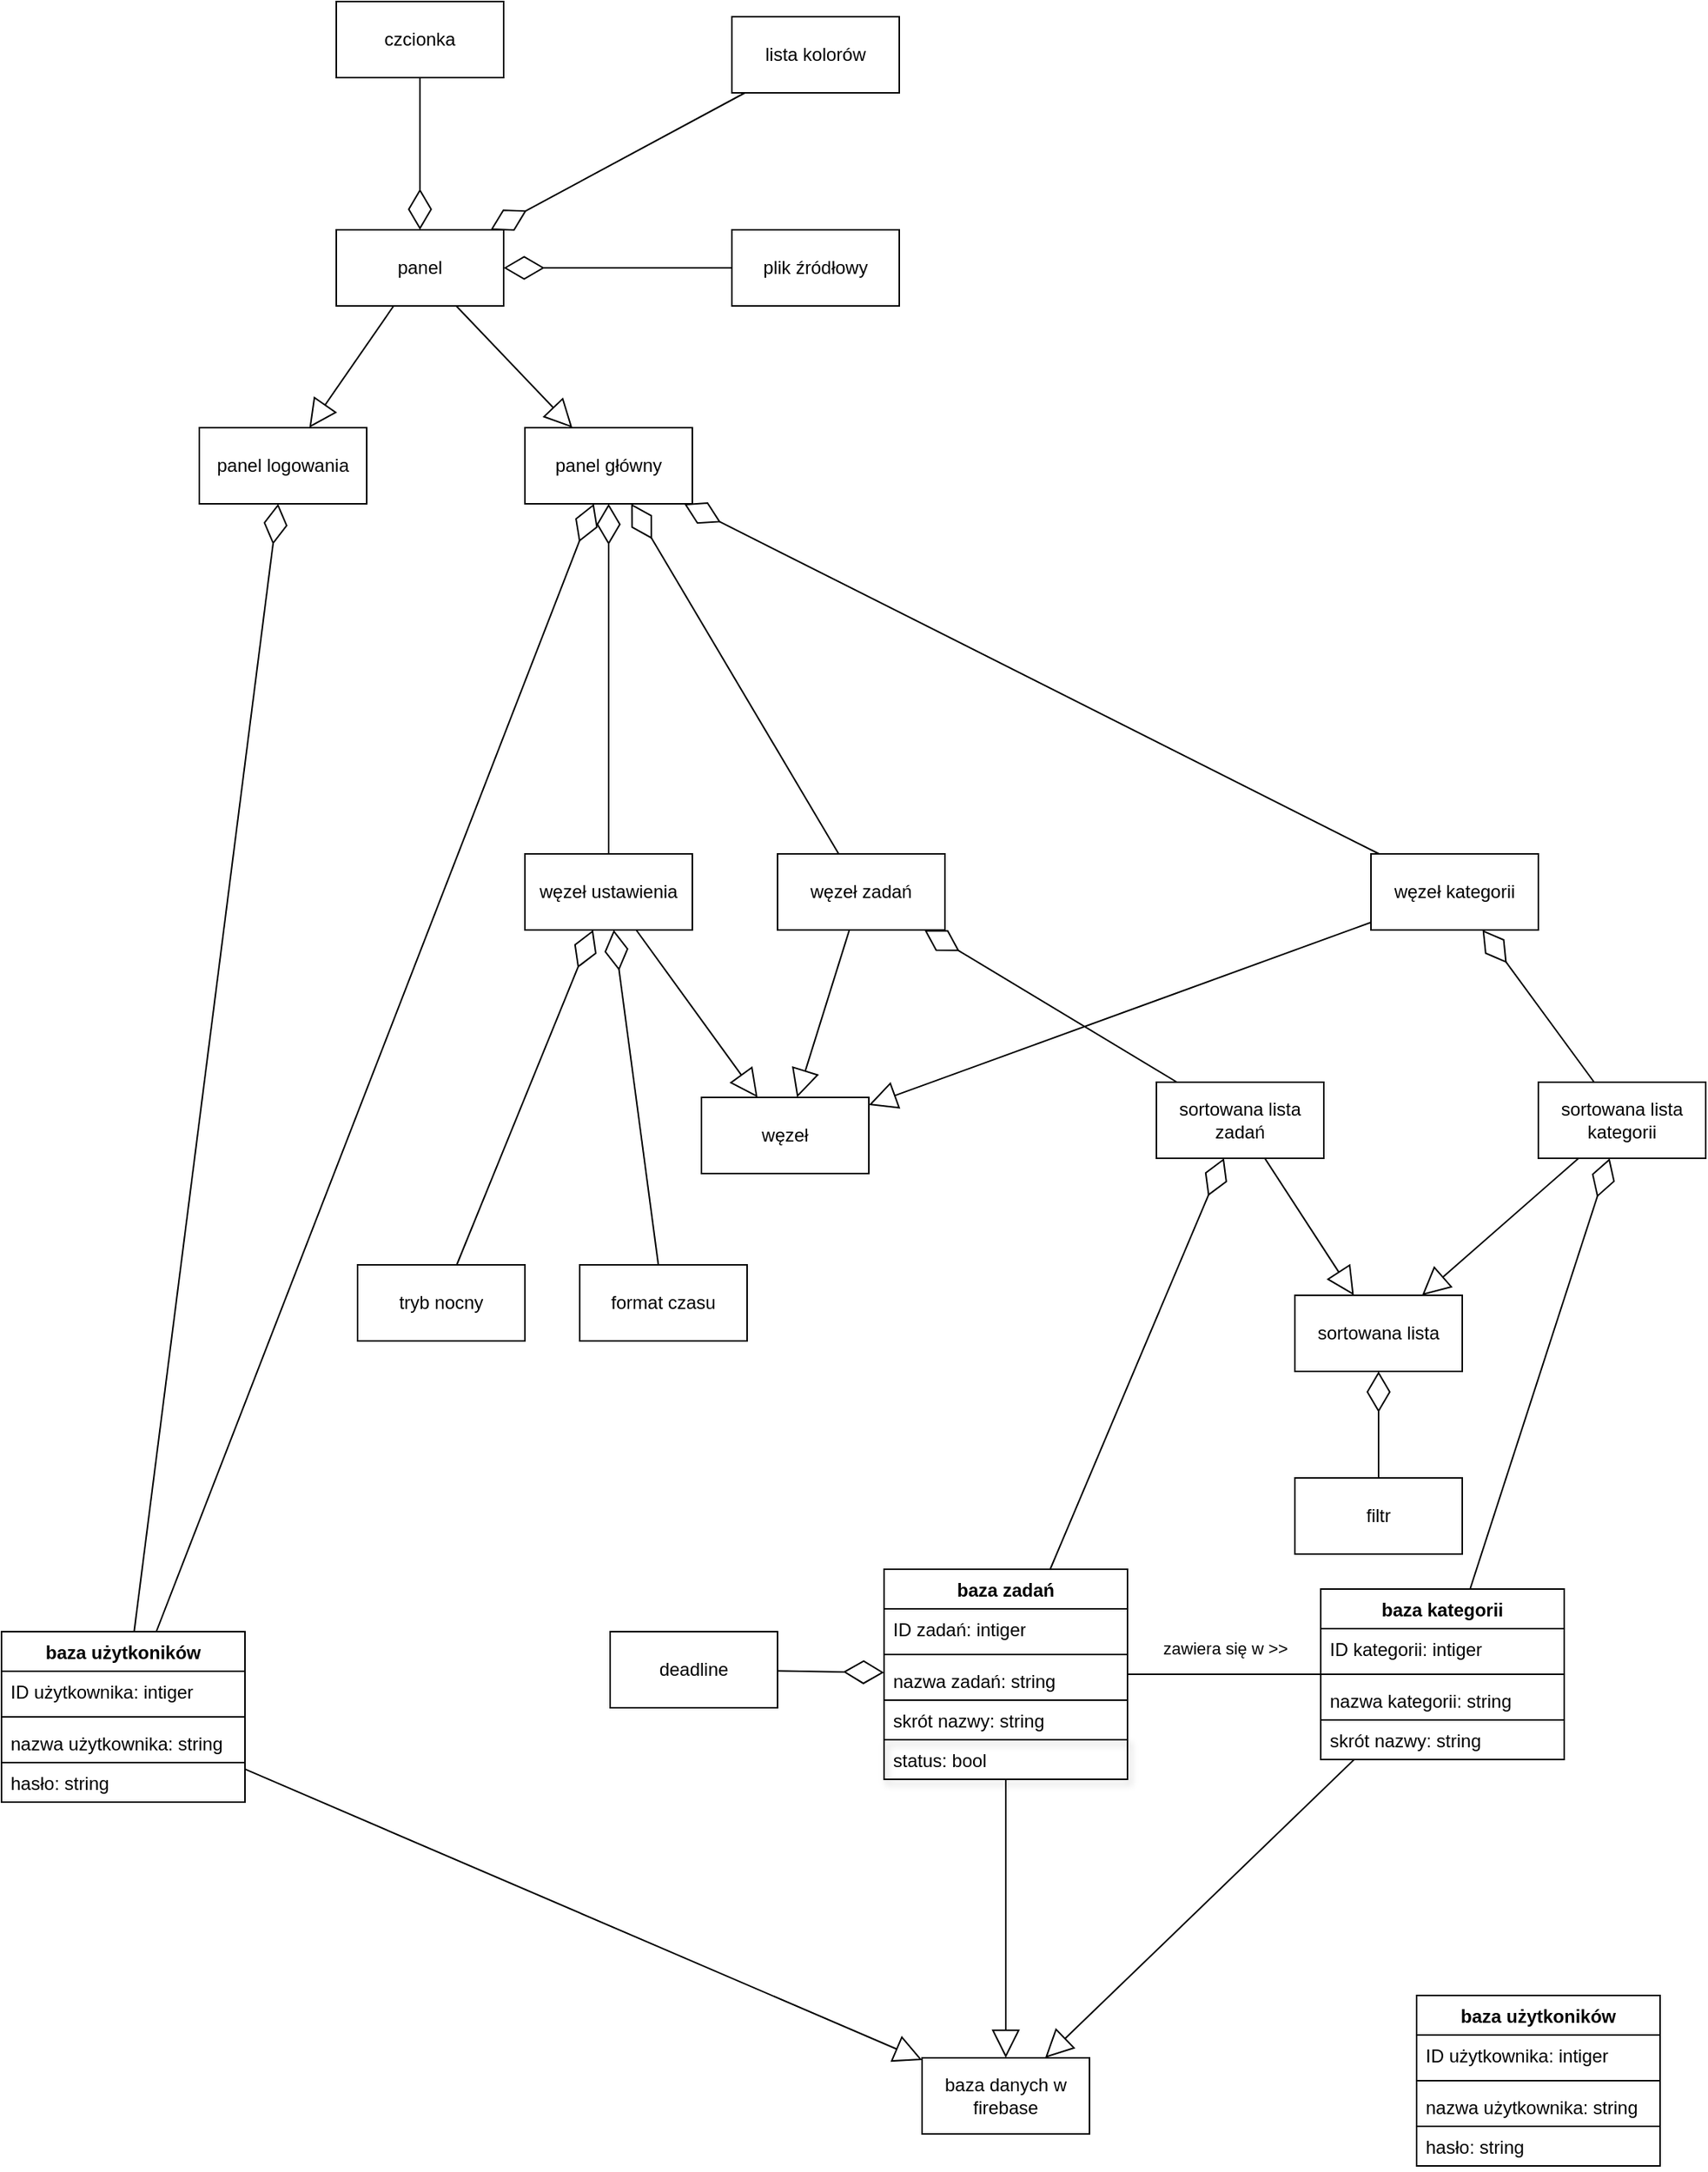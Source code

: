 <mxfile version="24.1.0" type="github">
  <diagram name="Strona-1" id="91CV94bHE18N9bor837x">
    <mxGraphModel dx="3218" dy="2235" grid="1" gridSize="10" guides="1" tooltips="1" connect="1" arrows="1" fold="1" page="1" pageScale="1" pageWidth="827" pageHeight="1169" math="0" shadow="0">
      <root>
        <mxCell id="0" />
        <mxCell id="1" parent="0" />
        <mxCell id="mU1lm-ajrZcSPC9ihISV-1" value="panel logowania" style="html=1;whiteSpace=wrap;" vertex="1" parent="1">
          <mxGeometry x="-270" y="-70" width="110" height="50" as="geometry" />
        </mxCell>
        <mxCell id="mU1lm-ajrZcSPC9ihISV-3" value="panel główny" style="html=1;whiteSpace=wrap;" vertex="1" parent="1">
          <mxGeometry x="-56" y="-70" width="110" height="50" as="geometry" />
        </mxCell>
        <mxCell id="mU1lm-ajrZcSPC9ihISV-4" value="panel" style="html=1;whiteSpace=wrap;" vertex="1" parent="1">
          <mxGeometry x="-180" y="-200" width="110" height="50" as="geometry" />
        </mxCell>
        <mxCell id="mU1lm-ajrZcSPC9ihISV-5" value="" style="endArrow=block;endSize=16;endFill=0;html=1;rounded=0;" edge="1" parent="1" source="mU1lm-ajrZcSPC9ihISV-4" target="mU1lm-ajrZcSPC9ihISV-1">
          <mxGeometry width="160" relative="1" as="geometry">
            <mxPoint x="-230" y="70" as="sourcePoint" />
            <mxPoint x="-70" y="70" as="targetPoint" />
          </mxGeometry>
        </mxCell>
        <mxCell id="mU1lm-ajrZcSPC9ihISV-6" value="" style="endArrow=block;endSize=16;endFill=0;html=1;rounded=0;" edge="1" parent="1" source="mU1lm-ajrZcSPC9ihISV-4" target="mU1lm-ajrZcSPC9ihISV-3">
          <mxGeometry width="160" relative="1" as="geometry">
            <mxPoint x="-44" y="-85" as="sourcePoint" />
            <mxPoint x="-100" y="-5" as="targetPoint" />
          </mxGeometry>
        </mxCell>
        <mxCell id="mU1lm-ajrZcSPC9ihISV-7" value="baza danych w firebase" style="html=1;whiteSpace=wrap;" vertex="1" parent="1">
          <mxGeometry x="205" y="1001" width="110" height="50" as="geometry" />
        </mxCell>
        <mxCell id="mU1lm-ajrZcSPC9ihISV-9" value="deadline" style="html=1;whiteSpace=wrap;" vertex="1" parent="1">
          <mxGeometry y="721" width="110" height="50" as="geometry" />
        </mxCell>
        <mxCell id="mU1lm-ajrZcSPC9ihISV-12" value="baza kategorii" style="swimlane;fontStyle=1;align=center;verticalAlign=top;childLayout=stackLayout;horizontal=1;startSize=26;horizontalStack=0;resizeParent=1;resizeParentMax=0;resizeLast=0;collapsible=1;marginBottom=0;whiteSpace=wrap;html=1;" vertex="1" parent="1">
          <mxGeometry x="467" y="693" width="160" height="112" as="geometry" />
        </mxCell>
        <mxCell id="mU1lm-ajrZcSPC9ihISV-13" value="ID kategorii: intiger" style="text;strokeColor=none;fillColor=none;align=left;verticalAlign=top;spacingLeft=4;spacingRight=4;overflow=hidden;rotatable=0;points=[[0,0.5],[1,0.5]];portConstraint=eastwest;whiteSpace=wrap;html=1;" vertex="1" parent="mU1lm-ajrZcSPC9ihISV-12">
          <mxGeometry y="26" width="160" height="26" as="geometry" />
        </mxCell>
        <mxCell id="mU1lm-ajrZcSPC9ihISV-14" value="" style="line;strokeWidth=1;fillColor=none;align=left;verticalAlign=middle;spacingTop=-1;spacingLeft=3;spacingRight=3;rotatable=0;labelPosition=right;points=[];portConstraint=eastwest;strokeColor=inherit;" vertex="1" parent="mU1lm-ajrZcSPC9ihISV-12">
          <mxGeometry y="52" width="160" height="8" as="geometry" />
        </mxCell>
        <mxCell id="mU1lm-ajrZcSPC9ihISV-15" value="&lt;div&gt;nazwa kategorii: string&lt;/div&gt;" style="text;strokeColor=none;fillColor=none;align=left;verticalAlign=top;spacingLeft=4;spacingRight=4;overflow=hidden;rotatable=0;points=[[0,0.5],[1,0.5]];portConstraint=eastwest;whiteSpace=wrap;html=1;" vertex="1" parent="mU1lm-ajrZcSPC9ihISV-12">
          <mxGeometry y="60" width="160" height="26" as="geometry" />
        </mxCell>
        <mxCell id="mU1lm-ajrZcSPC9ihISV-17" value="&lt;div&gt;skrót nazwy: string&lt;/div&gt;" style="text;strokeColor=#000000;fillColor=none;align=left;verticalAlign=top;spacingLeft=4;spacingRight=4;overflow=hidden;rotatable=0;points=[[0,0.5],[1,0.5]];portConstraint=eastwest;whiteSpace=wrap;html=1;" vertex="1" parent="mU1lm-ajrZcSPC9ihISV-12">
          <mxGeometry y="86" width="160" height="26" as="geometry" />
        </mxCell>
        <mxCell id="mU1lm-ajrZcSPC9ihISV-19" value="baza zadań" style="swimlane;fontStyle=1;align=center;verticalAlign=top;childLayout=stackLayout;horizontal=1;startSize=26;horizontalStack=0;resizeParent=1;resizeParentMax=0;resizeLast=0;collapsible=1;marginBottom=0;whiteSpace=wrap;html=1;" vertex="1" parent="1">
          <mxGeometry x="180" y="680" width="160" height="138" as="geometry" />
        </mxCell>
        <mxCell id="mU1lm-ajrZcSPC9ihISV-20" value="ID zadań: intiger" style="text;strokeColor=none;fillColor=none;align=left;verticalAlign=top;spacingLeft=4;spacingRight=4;overflow=hidden;rotatable=0;points=[[0,0.5],[1,0.5]];portConstraint=eastwest;whiteSpace=wrap;html=1;" vertex="1" parent="mU1lm-ajrZcSPC9ihISV-19">
          <mxGeometry y="26" width="160" height="26" as="geometry" />
        </mxCell>
        <mxCell id="mU1lm-ajrZcSPC9ihISV-21" value="" style="line;strokeWidth=1;fillColor=none;align=left;verticalAlign=middle;spacingTop=-1;spacingLeft=3;spacingRight=3;rotatable=0;labelPosition=right;points=[];portConstraint=eastwest;strokeColor=inherit;" vertex="1" parent="mU1lm-ajrZcSPC9ihISV-19">
          <mxGeometry y="52" width="160" height="8" as="geometry" />
        </mxCell>
        <mxCell id="mU1lm-ajrZcSPC9ihISV-22" value="&lt;div&gt;nazwa zadań: string&lt;/div&gt;" style="text;strokeColor=none;fillColor=none;align=left;verticalAlign=top;spacingLeft=4;spacingRight=4;overflow=hidden;rotatable=0;points=[[0,0.5],[1,0.5]];portConstraint=eastwest;whiteSpace=wrap;html=1;" vertex="1" parent="mU1lm-ajrZcSPC9ihISV-19">
          <mxGeometry y="60" width="160" height="26" as="geometry" />
        </mxCell>
        <mxCell id="mU1lm-ajrZcSPC9ihISV-23" value="&lt;div&gt;skrót nazwy: string&lt;/div&gt;" style="text;strokeColor=#000000;fillColor=none;align=left;verticalAlign=top;spacingLeft=4;spacingRight=4;overflow=hidden;rotatable=0;points=[[0,0.5],[1,0.5]];portConstraint=eastwest;whiteSpace=wrap;html=1;" vertex="1" parent="mU1lm-ajrZcSPC9ihISV-19">
          <mxGeometry y="86" width="160" height="26" as="geometry" />
        </mxCell>
        <mxCell id="mU1lm-ajrZcSPC9ihISV-24" value="status: bool" style="text;strokeColor=#000000;fillColor=none;align=left;verticalAlign=top;spacingLeft=4;spacingRight=4;overflow=hidden;rotatable=0;points=[[0,0.5],[1,0.5]];portConstraint=eastwest;whiteSpace=wrap;html=1;shadow=1;" vertex="1" parent="mU1lm-ajrZcSPC9ihISV-19">
          <mxGeometry y="112" width="160" height="26" as="geometry" />
        </mxCell>
        <mxCell id="mU1lm-ajrZcSPC9ihISV-25" value="baza użytkoników" style="swimlane;fontStyle=1;align=center;verticalAlign=top;childLayout=stackLayout;horizontal=1;startSize=26;horizontalStack=0;resizeParent=1;resizeParentMax=0;resizeLast=0;collapsible=1;marginBottom=0;whiteSpace=wrap;html=1;" vertex="1" parent="1">
          <mxGeometry x="-400" y="721" width="160" height="112" as="geometry" />
        </mxCell>
        <mxCell id="mU1lm-ajrZcSPC9ihISV-26" value="ID użytkownika: intiger" style="text;strokeColor=none;fillColor=none;align=left;verticalAlign=top;spacingLeft=4;spacingRight=4;overflow=hidden;rotatable=0;points=[[0,0.5],[1,0.5]];portConstraint=eastwest;whiteSpace=wrap;html=1;" vertex="1" parent="mU1lm-ajrZcSPC9ihISV-25">
          <mxGeometry y="26" width="160" height="26" as="geometry" />
        </mxCell>
        <mxCell id="mU1lm-ajrZcSPC9ihISV-27" value="" style="line;strokeWidth=1;fillColor=none;align=left;verticalAlign=middle;spacingTop=-1;spacingLeft=3;spacingRight=3;rotatable=0;labelPosition=right;points=[];portConstraint=eastwest;strokeColor=inherit;" vertex="1" parent="mU1lm-ajrZcSPC9ihISV-25">
          <mxGeometry y="52" width="160" height="8" as="geometry" />
        </mxCell>
        <mxCell id="mU1lm-ajrZcSPC9ihISV-28" value="&lt;div&gt;nazwa użytkownika: string&lt;/div&gt;" style="text;strokeColor=none;fillColor=none;align=left;verticalAlign=top;spacingLeft=4;spacingRight=4;overflow=hidden;rotatable=0;points=[[0,0.5],[1,0.5]];portConstraint=eastwest;whiteSpace=wrap;html=1;" vertex="1" parent="mU1lm-ajrZcSPC9ihISV-25">
          <mxGeometry y="60" width="160" height="26" as="geometry" />
        </mxCell>
        <mxCell id="mU1lm-ajrZcSPC9ihISV-29" value="&lt;div&gt;hasło: string&lt;/div&gt;" style="text;strokeColor=#000000;fillColor=none;align=left;verticalAlign=top;spacingLeft=4;spacingRight=4;overflow=hidden;rotatable=0;points=[[0,0.5],[1,0.5]];portConstraint=eastwest;whiteSpace=wrap;html=1;" vertex="1" parent="mU1lm-ajrZcSPC9ihISV-25">
          <mxGeometry y="86" width="160" height="26" as="geometry" />
        </mxCell>
        <mxCell id="mU1lm-ajrZcSPC9ihISV-31" value="" style="endArrow=block;endSize=16;endFill=0;html=1;rounded=0;" edge="1" parent="1" source="mU1lm-ajrZcSPC9ihISV-25" target="mU1lm-ajrZcSPC9ihISV-7">
          <mxGeometry width="160" relative="1" as="geometry">
            <mxPoint x="103" y="901" as="sourcePoint" />
            <mxPoint x="47" y="981" as="targetPoint" />
          </mxGeometry>
        </mxCell>
        <mxCell id="mU1lm-ajrZcSPC9ihISV-33" value="" style="endArrow=block;endSize=16;endFill=0;html=1;rounded=0;" edge="1" parent="1" source="mU1lm-ajrZcSPC9ihISV-12" target="mU1lm-ajrZcSPC9ihISV-7">
          <mxGeometry width="160" relative="1" as="geometry">
            <mxPoint x="396" y="951" as="sourcePoint" />
            <mxPoint x="340" y="1031" as="targetPoint" />
          </mxGeometry>
        </mxCell>
        <mxCell id="mU1lm-ajrZcSPC9ihISV-41" value="" style="endArrow=none;html=1;edgeStyle=orthogonalEdgeStyle;rounded=0;" edge="1" parent="1" source="mU1lm-ajrZcSPC9ihISV-19" target="mU1lm-ajrZcSPC9ihISV-12">
          <mxGeometry relative="1" as="geometry">
            <mxPoint x="350" y="614" as="sourcePoint" />
            <mxPoint x="510" y="614" as="targetPoint" />
          </mxGeometry>
        </mxCell>
        <mxCell id="mU1lm-ajrZcSPC9ihISV-45" value="zawiera się w &amp;gt;&amp;gt;" style="edgeLabel;html=1;align=center;verticalAlign=middle;resizable=0;points=[];" vertex="1" connectable="0" parent="mU1lm-ajrZcSPC9ihISV-41">
          <mxGeometry x="0.001" y="4" relative="1" as="geometry">
            <mxPoint y="-13" as="offset" />
          </mxGeometry>
        </mxCell>
        <mxCell id="mU1lm-ajrZcSPC9ihISV-46" value="" style="endArrow=block;endSize=16;endFill=0;html=1;rounded=0;" edge="1" parent="1" source="mU1lm-ajrZcSPC9ihISV-19" target="mU1lm-ajrZcSPC9ihISV-7">
          <mxGeometry width="160" relative="1" as="geometry">
            <mxPoint x="499" y="815" as="sourcePoint" />
            <mxPoint x="296" y="1011" as="targetPoint" />
          </mxGeometry>
        </mxCell>
        <mxCell id="mU1lm-ajrZcSPC9ihISV-47" value="" style="endArrow=diamondThin;endFill=0;endSize=24;html=1;rounded=0;" edge="1" parent="1" source="mU1lm-ajrZcSPC9ihISV-9" target="mU1lm-ajrZcSPC9ihISV-19">
          <mxGeometry width="160" relative="1" as="geometry">
            <mxPoint x="230" y="581" as="sourcePoint" />
            <mxPoint x="390" y="581" as="targetPoint" />
          </mxGeometry>
        </mxCell>
        <mxCell id="mU1lm-ajrZcSPC9ihISV-48" value="" style="endArrow=diamondThin;endFill=0;endSize=24;html=1;rounded=0;" edge="1" parent="1" source="mU1lm-ajrZcSPC9ihISV-25" target="mU1lm-ajrZcSPC9ihISV-1">
          <mxGeometry width="160" relative="1" as="geometry">
            <mxPoint x="60" y="519" as="sourcePoint" />
            <mxPoint x="120" y="510" as="targetPoint" />
          </mxGeometry>
        </mxCell>
        <mxCell id="mU1lm-ajrZcSPC9ihISV-49" value="lista kolorów" style="html=1;whiteSpace=wrap;" vertex="1" parent="1">
          <mxGeometry x="80" y="-340" width="110" height="50" as="geometry" />
        </mxCell>
        <mxCell id="mU1lm-ajrZcSPC9ihISV-51" value="" style="endArrow=diamondThin;endFill=0;endSize=24;html=1;rounded=0;" edge="1" parent="1" source="mU1lm-ajrZcSPC9ihISV-49" target="mU1lm-ajrZcSPC9ihISV-4">
          <mxGeometry width="160" relative="1" as="geometry">
            <mxPoint x="122" y="-150" as="sourcePoint" />
            <mxPoint x="182" y="-159" as="targetPoint" />
          </mxGeometry>
        </mxCell>
        <mxCell id="mU1lm-ajrZcSPC9ihISV-52" value="" style="endArrow=diamondThin;endFill=0;endSize=24;html=1;rounded=0;" edge="1" parent="1" source="mU1lm-ajrZcSPC9ihISV-25" target="mU1lm-ajrZcSPC9ihISV-3">
          <mxGeometry width="160" relative="1" as="geometry">
            <mxPoint x="70" y="741" as="sourcePoint" />
            <mxPoint x="284" y="300" as="targetPoint" />
          </mxGeometry>
        </mxCell>
        <mxCell id="mU1lm-ajrZcSPC9ihISV-53" value="" style="endArrow=diamondThin;endFill=0;endSize=24;html=1;rounded=0;" edge="1" parent="1" source="mU1lm-ajrZcSPC9ihISV-19" target="mU1lm-ajrZcSPC9ihISV-60">
          <mxGeometry width="160" relative="1" as="geometry">
            <mxPoint x="-40" y="731" as="sourcePoint" />
            <mxPoint x="355" y="290" as="targetPoint" />
          </mxGeometry>
        </mxCell>
        <mxCell id="mU1lm-ajrZcSPC9ihISV-54" value="" style="endArrow=diamondThin;endFill=0;endSize=24;html=1;rounded=0;" edge="1" parent="1" source="mU1lm-ajrZcSPC9ihISV-12" target="mU1lm-ajrZcSPC9ihISV-61">
          <mxGeometry width="160" relative="1" as="geometry">
            <mxPoint x="-30" y="741" as="sourcePoint" />
            <mxPoint x="365" y="300" as="targetPoint" />
          </mxGeometry>
        </mxCell>
        <mxCell id="mU1lm-ajrZcSPC9ihISV-55" value="plik źródłowy" style="html=1;whiteSpace=wrap;" vertex="1" parent="1">
          <mxGeometry x="80" y="-200" width="110" height="50" as="geometry" />
        </mxCell>
        <mxCell id="mU1lm-ajrZcSPC9ihISV-56" value="" style="endArrow=diamondThin;endFill=0;endSize=24;html=1;rounded=0;" edge="1" parent="1" source="mU1lm-ajrZcSPC9ihISV-55" target="mU1lm-ajrZcSPC9ihISV-4">
          <mxGeometry width="160" relative="1" as="geometry">
            <mxPoint x="342.5" y="380" as="sourcePoint" />
            <mxPoint x="191.5" y="-33" as="targetPoint" />
          </mxGeometry>
        </mxCell>
        <mxCell id="mU1lm-ajrZcSPC9ihISV-57" value="sortowana lista" style="html=1;whiteSpace=wrap;" vertex="1" parent="1">
          <mxGeometry x="450" y="500" width="110" height="50" as="geometry" />
        </mxCell>
        <mxCell id="mU1lm-ajrZcSPC9ihISV-60" value="sortowana lista zadań" style="html=1;whiteSpace=wrap;" vertex="1" parent="1">
          <mxGeometry x="359" y="360" width="110" height="50" as="geometry" />
        </mxCell>
        <mxCell id="mU1lm-ajrZcSPC9ihISV-61" value="sortowana lista kategorii" style="html=1;whiteSpace=wrap;" vertex="1" parent="1">
          <mxGeometry x="610" y="360" width="110" height="50" as="geometry" />
        </mxCell>
        <mxCell id="mU1lm-ajrZcSPC9ihISV-62" value="filtr" style="html=1;whiteSpace=wrap;" vertex="1" parent="1">
          <mxGeometry x="450" y="620" width="110" height="50" as="geometry" />
        </mxCell>
        <mxCell id="mU1lm-ajrZcSPC9ihISV-63" value="" style="endArrow=diamondThin;endFill=0;endSize=24;html=1;rounded=0;" edge="1" parent="1" source="mU1lm-ajrZcSPC9ihISV-62" target="mU1lm-ajrZcSPC9ihISV-57">
          <mxGeometry width="160" relative="1" as="geometry">
            <mxPoint x="617" y="703" as="sourcePoint" />
            <mxPoint x="640" y="500" as="targetPoint" />
          </mxGeometry>
        </mxCell>
        <mxCell id="mU1lm-ajrZcSPC9ihISV-65" value="" style="endArrow=block;endSize=16;endFill=0;html=1;rounded=0;" edge="1" parent="1" source="mU1lm-ajrZcSPC9ihISV-61" target="mU1lm-ajrZcSPC9ihISV-57">
          <mxGeometry width="160" relative="1" as="geometry">
            <mxPoint x="853" y="410" as="sourcePoint" />
            <mxPoint x="650" y="606" as="targetPoint" />
          </mxGeometry>
        </mxCell>
        <mxCell id="mU1lm-ajrZcSPC9ihISV-66" value="" style="endArrow=block;endSize=16;endFill=0;html=1;rounded=0;" edge="1" parent="1" source="mU1lm-ajrZcSPC9ihISV-60" target="mU1lm-ajrZcSPC9ihISV-57">
          <mxGeometry width="160" relative="1" as="geometry">
            <mxPoint x="597" y="330" as="sourcePoint" />
            <mxPoint x="497" y="400" as="targetPoint" />
          </mxGeometry>
        </mxCell>
        <mxCell id="mU1lm-ajrZcSPC9ihISV-69" value="baza użytkoników" style="swimlane;fontStyle=1;align=center;verticalAlign=top;childLayout=stackLayout;horizontal=1;startSize=26;horizontalStack=0;resizeParent=1;resizeParentMax=0;resizeLast=0;collapsible=1;marginBottom=0;whiteSpace=wrap;html=1;" vertex="1" parent="1">
          <mxGeometry x="530" y="960" width="160" height="112" as="geometry" />
        </mxCell>
        <mxCell id="mU1lm-ajrZcSPC9ihISV-70" value="ID użytkownika: intiger" style="text;strokeColor=none;fillColor=none;align=left;verticalAlign=top;spacingLeft=4;spacingRight=4;overflow=hidden;rotatable=0;points=[[0,0.5],[1,0.5]];portConstraint=eastwest;whiteSpace=wrap;html=1;" vertex="1" parent="mU1lm-ajrZcSPC9ihISV-69">
          <mxGeometry y="26" width="160" height="26" as="geometry" />
        </mxCell>
        <mxCell id="mU1lm-ajrZcSPC9ihISV-71" value="" style="line;strokeWidth=1;fillColor=none;align=left;verticalAlign=middle;spacingTop=-1;spacingLeft=3;spacingRight=3;rotatable=0;labelPosition=right;points=[];portConstraint=eastwest;strokeColor=inherit;" vertex="1" parent="mU1lm-ajrZcSPC9ihISV-69">
          <mxGeometry y="52" width="160" height="8" as="geometry" />
        </mxCell>
        <mxCell id="mU1lm-ajrZcSPC9ihISV-72" value="&lt;div&gt;nazwa użytkownika: string&lt;/div&gt;" style="text;strokeColor=none;fillColor=none;align=left;verticalAlign=top;spacingLeft=4;spacingRight=4;overflow=hidden;rotatable=0;points=[[0,0.5],[1,0.5]];portConstraint=eastwest;whiteSpace=wrap;html=1;" vertex="1" parent="mU1lm-ajrZcSPC9ihISV-69">
          <mxGeometry y="60" width="160" height="26" as="geometry" />
        </mxCell>
        <mxCell id="mU1lm-ajrZcSPC9ihISV-73" value="&lt;div&gt;hasło: string&lt;/div&gt;" style="text;strokeColor=#000000;fillColor=none;align=left;verticalAlign=top;spacingLeft=4;spacingRight=4;overflow=hidden;rotatable=0;points=[[0,0.5],[1,0.5]];portConstraint=eastwest;whiteSpace=wrap;html=1;" vertex="1" parent="mU1lm-ajrZcSPC9ihISV-69">
          <mxGeometry y="86" width="160" height="26" as="geometry" />
        </mxCell>
        <mxCell id="mU1lm-ajrZcSPC9ihISV-74" value="węzeł" style="html=1;whiteSpace=wrap;" vertex="1" parent="1">
          <mxGeometry x="60" y="370" width="110" height="50" as="geometry" />
        </mxCell>
        <mxCell id="mU1lm-ajrZcSPC9ihISV-75" value="węzeł ustawienia" style="html=1;whiteSpace=wrap;" vertex="1" parent="1">
          <mxGeometry x="-56" y="210" width="110" height="50" as="geometry" />
        </mxCell>
        <mxCell id="mU1lm-ajrZcSPC9ihISV-76" value="węzeł zadań" style="html=1;whiteSpace=wrap;" vertex="1" parent="1">
          <mxGeometry x="110" y="210" width="110" height="50" as="geometry" />
        </mxCell>
        <mxCell id="mU1lm-ajrZcSPC9ihISV-77" value="węzeł kategorii" style="html=1;whiteSpace=wrap;" vertex="1" parent="1">
          <mxGeometry x="500" y="210" width="110" height="50" as="geometry" />
        </mxCell>
        <mxCell id="mU1lm-ajrZcSPC9ihISV-79" value="" style="endArrow=block;endSize=16;endFill=0;html=1;rounded=0;" edge="1" parent="1" source="mU1lm-ajrZcSPC9ihISV-75" target="mU1lm-ajrZcSPC9ihISV-74">
          <mxGeometry width="160" relative="1" as="geometry">
            <mxPoint x="170" y="340" as="sourcePoint" />
            <mxPoint x="229" y="430" as="targetPoint" />
          </mxGeometry>
        </mxCell>
        <mxCell id="mU1lm-ajrZcSPC9ihISV-80" value="" style="endArrow=block;endSize=16;endFill=0;html=1;rounded=0;" edge="1" parent="1" source="mU1lm-ajrZcSPC9ihISV-76" target="mU1lm-ajrZcSPC9ihISV-74">
          <mxGeometry width="160" relative="1" as="geometry">
            <mxPoint x="170" y="300" as="sourcePoint" />
            <mxPoint x="250" y="410" as="targetPoint" />
          </mxGeometry>
        </mxCell>
        <mxCell id="mU1lm-ajrZcSPC9ihISV-81" value="" style="endArrow=block;endSize=16;endFill=0;html=1;rounded=0;" edge="1" parent="1" source="mU1lm-ajrZcSPC9ihISV-77" target="mU1lm-ajrZcSPC9ihISV-74">
          <mxGeometry width="160" relative="1" as="geometry">
            <mxPoint x="226" y="300" as="sourcePoint" />
            <mxPoint x="220" y="420" as="targetPoint" />
          </mxGeometry>
        </mxCell>
        <mxCell id="mU1lm-ajrZcSPC9ihISV-82" value="" style="endArrow=diamondThin;endFill=0;endSize=24;html=1;rounded=0;" edge="1" parent="1" source="mU1lm-ajrZcSPC9ihISV-60" target="mU1lm-ajrZcSPC9ihISV-76">
          <mxGeometry width="160" relative="1" as="geometry">
            <mxPoint x="299" y="690" as="sourcePoint" />
            <mxPoint x="413" y="420" as="targetPoint" />
          </mxGeometry>
        </mxCell>
        <mxCell id="mU1lm-ajrZcSPC9ihISV-83" value="" style="endArrow=diamondThin;endFill=0;endSize=24;html=1;rounded=0;" edge="1" parent="1" source="mU1lm-ajrZcSPC9ihISV-61" target="mU1lm-ajrZcSPC9ihISV-77">
          <mxGeometry width="160" relative="1" as="geometry">
            <mxPoint x="816" y="350" as="sourcePoint" />
            <mxPoint x="650" y="250" as="targetPoint" />
          </mxGeometry>
        </mxCell>
        <mxCell id="mU1lm-ajrZcSPC9ihISV-84" value="" style="endArrow=diamondThin;endFill=0;endSize=24;html=1;rounded=0;" edge="1" parent="1" source="mU1lm-ajrZcSPC9ihISV-75" target="mU1lm-ajrZcSPC9ihISV-3">
          <mxGeometry width="160" relative="1" as="geometry">
            <mxPoint x="396" y="110" as="sourcePoint" />
            <mxPoint x="230" y="10" as="targetPoint" />
          </mxGeometry>
        </mxCell>
        <mxCell id="mU1lm-ajrZcSPC9ihISV-85" value="" style="endArrow=diamondThin;endFill=0;endSize=24;html=1;rounded=0;" edge="1" parent="1" source="mU1lm-ajrZcSPC9ihISV-76" target="mU1lm-ajrZcSPC9ihISV-3">
          <mxGeometry width="160" relative="1" as="geometry">
            <mxPoint x="100" y="220" as="sourcePoint" />
            <mxPoint x="100" y="-10" as="targetPoint" />
          </mxGeometry>
        </mxCell>
        <mxCell id="mU1lm-ajrZcSPC9ihISV-86" value="" style="endArrow=diamondThin;endFill=0;endSize=24;html=1;rounded=0;" edge="1" parent="1" source="mU1lm-ajrZcSPC9ihISV-77" target="mU1lm-ajrZcSPC9ihISV-3">
          <mxGeometry width="160" relative="1" as="geometry">
            <mxPoint x="386" y="240" as="sourcePoint" />
            <mxPoint x="250" y="10" as="targetPoint" />
          </mxGeometry>
        </mxCell>
        <mxCell id="mU1lm-ajrZcSPC9ihISV-87" value="czcionka" style="html=1;whiteSpace=wrap;" vertex="1" parent="1">
          <mxGeometry x="-180" y="-350" width="110" height="50" as="geometry" />
        </mxCell>
        <mxCell id="mU1lm-ajrZcSPC9ihISV-93" value="" style="endArrow=diamondThin;endFill=0;endSize=24;html=1;rounded=0;" edge="1" parent="1" source="mU1lm-ajrZcSPC9ihISV-87" target="mU1lm-ajrZcSPC9ihISV-4">
          <mxGeometry width="160" relative="1" as="geometry">
            <mxPoint x="-282" y="-320" as="sourcePoint" />
            <mxPoint x="-450" y="-230" as="targetPoint" />
          </mxGeometry>
        </mxCell>
        <mxCell id="mU1lm-ajrZcSPC9ihISV-94" value="tryb nocny" style="html=1;whiteSpace=wrap;" vertex="1" parent="1">
          <mxGeometry x="-166" y="480" width="110" height="50" as="geometry" />
        </mxCell>
        <mxCell id="mU1lm-ajrZcSPC9ihISV-95" value="format czasu" style="html=1;whiteSpace=wrap;" vertex="1" parent="1">
          <mxGeometry x="-20" y="480" width="110" height="50" as="geometry" />
        </mxCell>
        <mxCell id="mU1lm-ajrZcSPC9ihISV-96" value="" style="endArrow=diamondThin;endFill=0;endSize=24;html=1;rounded=0;" edge="1" parent="1" source="mU1lm-ajrZcSPC9ihISV-94" target="mU1lm-ajrZcSPC9ihISV-75">
          <mxGeometry width="160" relative="1" as="geometry">
            <mxPoint x="-385" y="370" as="sourcePoint" />
            <mxPoint x="-550" y="270" as="targetPoint" />
          </mxGeometry>
        </mxCell>
        <mxCell id="mU1lm-ajrZcSPC9ihISV-97" value="" style="endArrow=diamondThin;endFill=0;endSize=24;html=1;rounded=0;" edge="1" parent="1" source="mU1lm-ajrZcSPC9ihISV-95" target="mU1lm-ajrZcSPC9ihISV-75">
          <mxGeometry width="160" relative="1" as="geometry">
            <mxPoint x="-80" y="560" as="sourcePoint" />
            <mxPoint x="10" y="340" as="targetPoint" />
          </mxGeometry>
        </mxCell>
      </root>
    </mxGraphModel>
  </diagram>
</mxfile>
